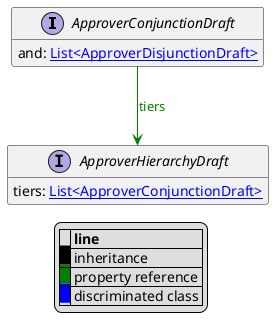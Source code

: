 @startuml

hide empty fields
hide empty methods
legend
|= |= line |
|<back:black>   </back>| inheritance |
|<back:green>   </back>| property reference |
|<back:blue>   </back>| discriminated class |
endlegend
interface ApproverConjunctionDraft [[ApproverConjunctionDraft.svg]]  {
    and: [[ApproverDisjunctionDraft.svg List<ApproverDisjunctionDraft>]]
}



interface ApproverHierarchyDraft [[ApproverHierarchyDraft.svg]]  {
    tiers: [[ApproverConjunctionDraft.svg List<ApproverConjunctionDraft>]]
}

ApproverConjunctionDraft --> ApproverHierarchyDraft #green;text:green : "tiers"
@enduml
